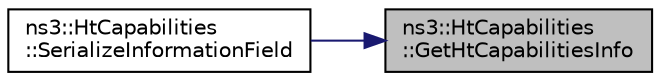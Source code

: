 digraph "ns3::HtCapabilities::GetHtCapabilitiesInfo"
{
 // LATEX_PDF_SIZE
  edge [fontname="Helvetica",fontsize="10",labelfontname="Helvetica",labelfontsize="10"];
  node [fontname="Helvetica",fontsize="10",shape=record];
  rankdir="RL";
  Node1 [label="ns3::HtCapabilities\l::GetHtCapabilitiesInfo",height=0.2,width=0.4,color="black", fillcolor="grey75", style="filled", fontcolor="black",tooltip="Return the HT Capabilities Info field in the HT Capabilities information element."];
  Node1 -> Node2 [dir="back",color="midnightblue",fontsize="10",style="solid",fontname="Helvetica"];
  Node2 [label="ns3::HtCapabilities\l::SerializeInformationField",height=0.2,width=0.4,color="black", fillcolor="white", style="filled",URL="$classns3_1_1_ht_capabilities.html#ad2adb58275df05111a43614448c4aeda",tooltip="Serialize information (i.e., the body of the IE, not including the Element ID and length octets)"];
}
